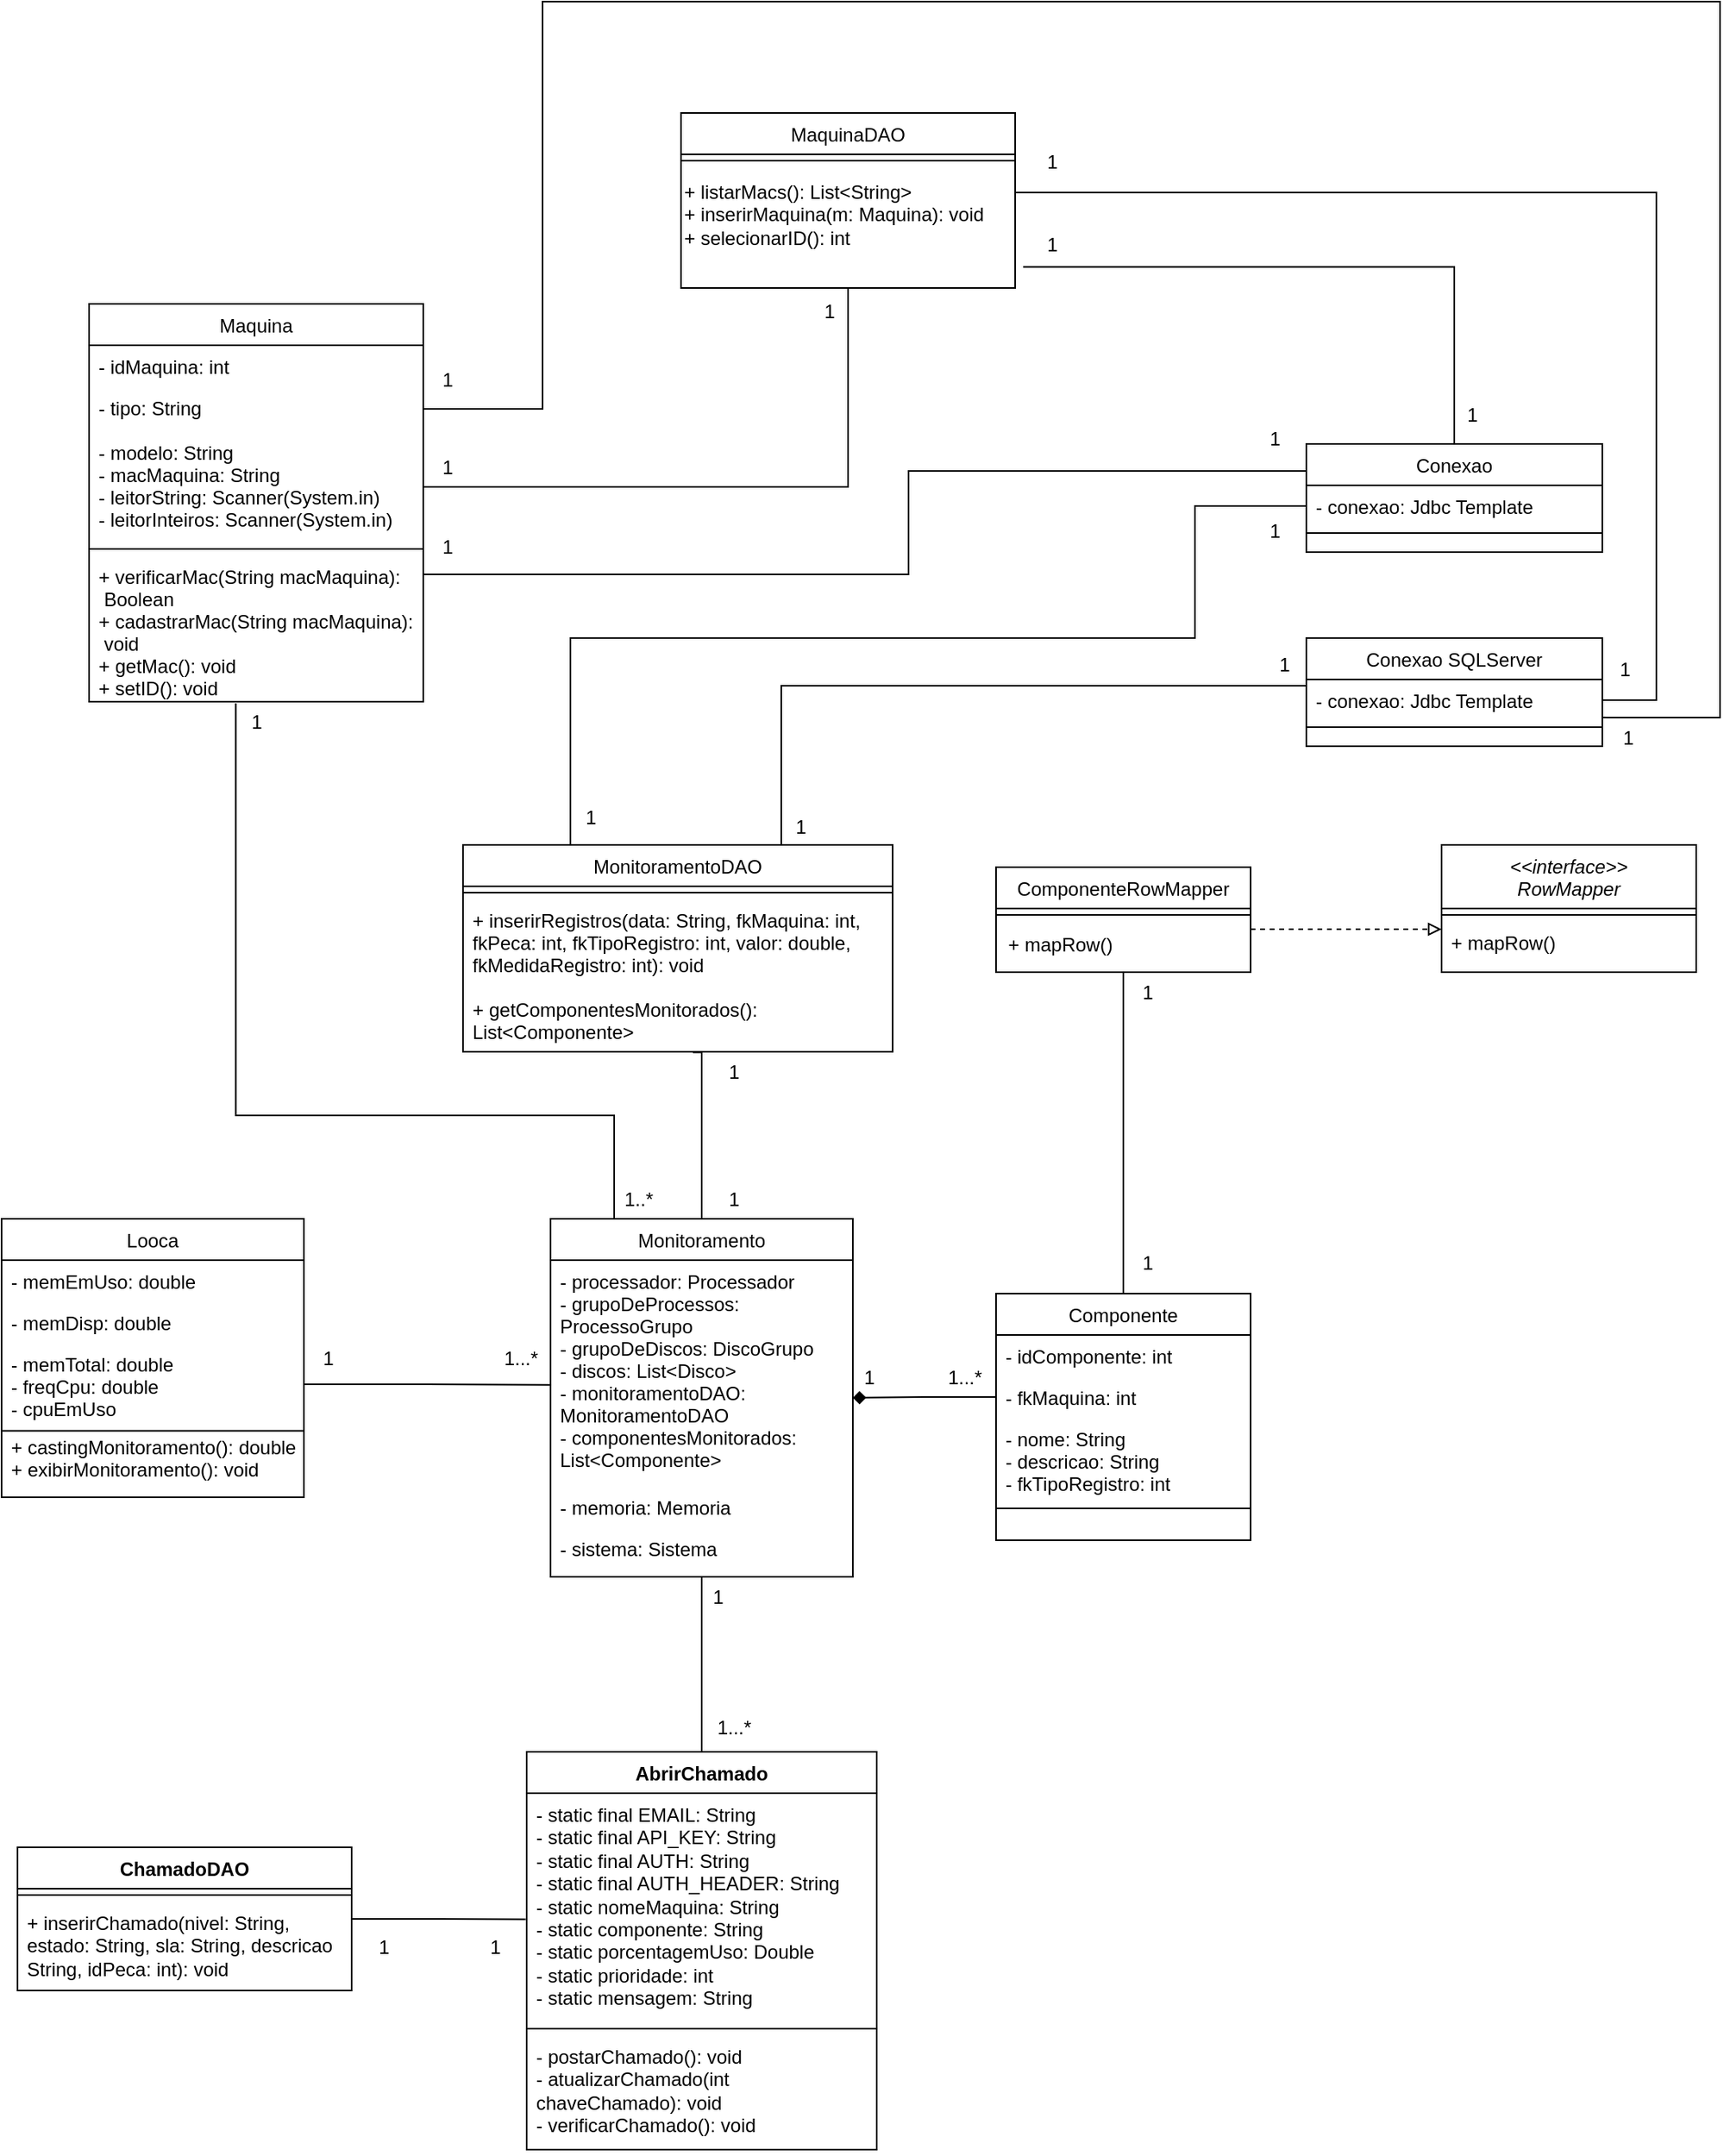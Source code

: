 <mxfile version="22.1.5" type="onedrive">
  <diagram id="wD6rWgjRlDJbyc7AU5Of" name="Página-3">
    <mxGraphModel dx="1673" dy="1029" grid="1" gridSize="10" guides="1" tooltips="1" connect="1" arrows="1" fold="1" page="1" pageScale="1" pageWidth="827" pageHeight="1169" math="0" shadow="0">
      <root>
        <mxCell id="0" />
        <mxCell id="1" parent="0" />
        <mxCell id="8PC9sxBVCJ5qLABaX0Zh-1" value="Conexao" style="swimlane;fontStyle=0;align=center;verticalAlign=top;childLayout=stackLayout;horizontal=1;startSize=26;horizontalStack=0;resizeParent=1;resizeLast=0;collapsible=1;marginBottom=0;rounded=0;shadow=0;strokeWidth=1;" vertex="1" parent="1">
          <mxGeometry x="1200" y="408" width="186" height="68" as="geometry">
            <mxRectangle x="230" y="140" width="160" height="26" as="alternateBounds" />
          </mxGeometry>
        </mxCell>
        <mxCell id="8PC9sxBVCJ5qLABaX0Zh-2" value="- conexao: Jdbc Template" style="text;align=left;verticalAlign=top;spacingLeft=4;spacingRight=4;overflow=hidden;rotatable=0;points=[[0,0.5],[1,0.5]];portConstraint=eastwest;" vertex="1" parent="8PC9sxBVCJ5qLABaX0Zh-1">
          <mxGeometry y="26" width="186" height="26" as="geometry" />
        </mxCell>
        <mxCell id="8PC9sxBVCJ5qLABaX0Zh-3" value="" style="line;html=1;strokeWidth=1;align=left;verticalAlign=middle;spacingTop=-1;spacingLeft=3;spacingRight=3;rotatable=0;labelPosition=right;points=[];portConstraint=eastwest;" vertex="1" parent="8PC9sxBVCJ5qLABaX0Zh-1">
          <mxGeometry y="52" width="186" height="8" as="geometry" />
        </mxCell>
        <mxCell id="8PC9sxBVCJ5qLABaX0Zh-4" value="MaquinaDAO" style="swimlane;fontStyle=0;align=center;verticalAlign=top;childLayout=stackLayout;horizontal=1;startSize=26;horizontalStack=0;resizeParent=1;resizeLast=0;collapsible=1;marginBottom=0;rounded=0;shadow=0;strokeWidth=1;" vertex="1" parent="1">
          <mxGeometry x="807" y="200" width="210" height="110" as="geometry">
            <mxRectangle x="230" y="140" width="160" height="26" as="alternateBounds" />
          </mxGeometry>
        </mxCell>
        <mxCell id="8PC9sxBVCJ5qLABaX0Zh-5" value="" style="line;html=1;strokeWidth=1;align=left;verticalAlign=middle;spacingTop=-1;spacingLeft=3;spacingRight=3;rotatable=0;labelPosition=right;points=[];portConstraint=eastwest;" vertex="1" parent="8PC9sxBVCJ5qLABaX0Zh-4">
          <mxGeometry y="26" width="210" height="8" as="geometry" />
        </mxCell>
        <mxCell id="8PC9sxBVCJ5qLABaX0Zh-6" value="+ listarMacs(): List&amp;lt;String&amp;gt;&lt;br&gt;+ inserirMaquina(m: Maquina): void&lt;br&gt;+ selecionarID(): int" style="text;html=1;align=left;verticalAlign=middle;resizable=0;points=[];autosize=1;strokeColor=none;fillColor=none;" vertex="1" parent="8PC9sxBVCJ5qLABaX0Zh-4">
          <mxGeometry y="34" width="210" height="60" as="geometry" />
        </mxCell>
        <mxCell id="8PC9sxBVCJ5qLABaX0Zh-74" style="edgeStyle=orthogonalEdgeStyle;rounded=0;orthogonalLoop=1;jettySize=auto;html=1;exitX=0.25;exitY=0;exitDx=0;exitDy=0;entryX=0;entryY=0.5;entryDx=0;entryDy=0;endArrow=none;endFill=0;" edge="1" parent="1" source="8PC9sxBVCJ5qLABaX0Zh-7" target="8PC9sxBVCJ5qLABaX0Zh-2">
          <mxGeometry relative="1" as="geometry">
            <Array as="points">
              <mxPoint x="738" y="530" />
              <mxPoint x="1130" y="530" />
              <mxPoint x="1130" y="447" />
            </Array>
          </mxGeometry>
        </mxCell>
        <mxCell id="8PC9sxBVCJ5qLABaX0Zh-7" value="MonitoramentoDAO" style="swimlane;fontStyle=0;align=center;verticalAlign=top;childLayout=stackLayout;horizontal=1;startSize=26;horizontalStack=0;resizeParent=1;resizeLast=0;collapsible=1;marginBottom=0;rounded=0;shadow=0;strokeWidth=1;" vertex="1" parent="1">
          <mxGeometry x="670" y="660" width="270" height="130" as="geometry">
            <mxRectangle x="230" y="140" width="160" height="26" as="alternateBounds" />
          </mxGeometry>
        </mxCell>
        <mxCell id="8PC9sxBVCJ5qLABaX0Zh-8" value="" style="line;html=1;strokeWidth=1;align=left;verticalAlign=middle;spacingTop=-1;spacingLeft=3;spacingRight=3;rotatable=0;labelPosition=right;points=[];portConstraint=eastwest;" vertex="1" parent="8PC9sxBVCJ5qLABaX0Zh-7">
          <mxGeometry y="26" width="270" height="8" as="geometry" />
        </mxCell>
        <mxCell id="8PC9sxBVCJ5qLABaX0Zh-9" value="+ inserirRegistros(data: String, fkMaquina: int, &#xa;fkPeca: int, fkTipoRegistro: int, valor: double,&#xa;fkMedidaRegistro: int): void&#xa;&#xa;+ getComponentesMonitorados(): &#xa;List&lt;Componente&gt;" style="text;align=left;verticalAlign=top;spacingLeft=4;spacingRight=4;overflow=hidden;rotatable=0;points=[[0,0.5],[1,0.5]];portConstraint=eastwest;" vertex="1" parent="8PC9sxBVCJ5qLABaX0Zh-7">
          <mxGeometry y="34" width="270" height="96" as="geometry" />
        </mxCell>
        <mxCell id="8PC9sxBVCJ5qLABaX0Zh-10" value="" style="resizable=0;align=left;verticalAlign=bottom;labelBackgroundColor=none;fontSize=12;" connectable="0" vertex="1" parent="1">
          <mxGeometry x="885" y="704.667" as="geometry" />
        </mxCell>
        <mxCell id="8PC9sxBVCJ5qLABaX0Zh-11" style="edgeStyle=orthogonalEdgeStyle;rounded=0;orthogonalLoop=1;jettySize=auto;html=1;entryX=0;entryY=0.25;entryDx=0;entryDy=0;endArrow=none;endFill=0;exitX=1;exitY=0.5;exitDx=0;exitDy=0;" edge="1" parent="1" source="8PC9sxBVCJ5qLABaX0Zh-18" target="8PC9sxBVCJ5qLABaX0Zh-1">
          <mxGeometry relative="1" as="geometry">
            <Array as="points">
              <mxPoint x="645" y="490" />
              <mxPoint x="950" y="490" />
              <mxPoint x="950" y="425" />
            </Array>
            <mxPoint x="715" y="500" as="sourcePoint" />
            <mxPoint x="1119" y="557.0" as="targetPoint" />
          </mxGeometry>
        </mxCell>
        <mxCell id="8PC9sxBVCJ5qLABaX0Zh-12" style="edgeStyle=orthogonalEdgeStyle;rounded=0;orthogonalLoop=1;jettySize=auto;html=1;endArrow=none;endFill=0;exitX=0;exitY=0.5;exitDx=0;exitDy=0;entryX=0.75;entryY=0;entryDx=0;entryDy=0;" edge="1" parent="1" target="8PC9sxBVCJ5qLABaX0Zh-7" source="8PC9sxBVCJ5qLABaX0Zh-72">
          <mxGeometry relative="1" as="geometry">
            <mxPoint x="1119" y="557" as="sourcePoint" />
            <Array as="points">
              <mxPoint x="1200" y="560" />
              <mxPoint x="870" y="560" />
              <mxPoint x="870" y="660" />
            </Array>
          </mxGeometry>
        </mxCell>
        <mxCell id="8PC9sxBVCJ5qLABaX0Zh-13" value="Maquina" style="swimlane;fontStyle=0;align=center;verticalAlign=top;childLayout=stackLayout;horizontal=1;startSize=26;horizontalStack=0;resizeParent=1;resizeLast=0;collapsible=1;marginBottom=0;rounded=0;shadow=0;strokeWidth=1;" vertex="1" parent="1">
          <mxGeometry x="435" y="320" width="210" height="250" as="geometry">
            <mxRectangle x="230" y="140" width="160" height="26" as="alternateBounds" />
          </mxGeometry>
        </mxCell>
        <mxCell id="8PC9sxBVCJ5qLABaX0Zh-14" value="- idMaquina: int" style="text;align=left;verticalAlign=top;spacingLeft=4;spacingRight=4;overflow=hidden;rotatable=0;points=[[0,0.5],[1,0.5]];portConstraint=eastwest;" vertex="1" parent="8PC9sxBVCJ5qLABaX0Zh-13">
          <mxGeometry y="26" width="210" height="26" as="geometry" />
        </mxCell>
        <mxCell id="8PC9sxBVCJ5qLABaX0Zh-15" value="- tipo: String" style="text;align=left;verticalAlign=top;spacingLeft=4;spacingRight=4;overflow=hidden;rotatable=0;points=[[0,0.5],[1,0.5]];portConstraint=eastwest;rounded=0;shadow=0;html=0;" vertex="1" parent="8PC9sxBVCJ5qLABaX0Zh-13">
          <mxGeometry y="52" width="210" height="28" as="geometry" />
        </mxCell>
        <mxCell id="8PC9sxBVCJ5qLABaX0Zh-16" value="- modelo: String&#xa;- macMaquina: String&#xa;- leitorString: Scanner(System.in)&#xa;- leitorInteiros: Scanner(System.in)&#xa;" style="text;align=left;verticalAlign=top;spacingLeft=4;spacingRight=4;overflow=hidden;rotatable=0;points=[[0,0.5],[1,0.5]];portConstraint=eastwest;rounded=0;shadow=0;html=0;" vertex="1" parent="8PC9sxBVCJ5qLABaX0Zh-13">
          <mxGeometry y="80" width="210" height="70" as="geometry" />
        </mxCell>
        <mxCell id="8PC9sxBVCJ5qLABaX0Zh-17" value="" style="line;html=1;strokeWidth=1;align=left;verticalAlign=middle;spacingTop=-1;spacingLeft=3;spacingRight=3;rotatable=0;labelPosition=right;points=[];portConstraint=eastwest;" vertex="1" parent="8PC9sxBVCJ5qLABaX0Zh-13">
          <mxGeometry y="150" width="210" height="8" as="geometry" />
        </mxCell>
        <mxCell id="8PC9sxBVCJ5qLABaX0Zh-18" value="+ verificarMac(String macMaquina):&#xa; Boolean&#xa;+ cadastrarMac(String macMaquina):&#xa; void&#xa;+ getMac(): void&#xa;+ setID(): void" style="text;align=left;verticalAlign=top;spacingLeft=4;spacingRight=4;overflow=hidden;rotatable=0;points=[[0,0.5],[1,0.5]];portConstraint=eastwest;" vertex="1" parent="8PC9sxBVCJ5qLABaX0Zh-13">
          <mxGeometry y="158" width="210" height="92" as="geometry" />
        </mxCell>
        <mxCell id="8PC9sxBVCJ5qLABaX0Zh-19" value="Monitoramento" style="swimlane;fontStyle=0;align=center;verticalAlign=top;childLayout=stackLayout;horizontal=1;startSize=26;horizontalStack=0;resizeParent=1;resizeLast=0;collapsible=1;marginBottom=0;rounded=0;shadow=0;strokeWidth=1;" vertex="1" parent="1">
          <mxGeometry x="725" y="895" width="190" height="225" as="geometry">
            <mxRectangle x="230" y="140" width="160" height="26" as="alternateBounds" />
          </mxGeometry>
        </mxCell>
        <mxCell id="8PC9sxBVCJ5qLABaX0Zh-40" value="- processador: Processador&#xa;- grupoDeProcessos: &#xa;ProcessoGrupo&#xa;- grupoDeDiscos: DiscoGrupo&#xa;- discos: List&lt;Disco&gt;&#xa;- monitoramentoDAO: &#xa;MonitoramentoDAO&#xa;- componentesMonitorados: &#xa;List&lt;Componente&gt;" style="text;align=left;verticalAlign=top;spacingLeft=4;spacingRight=4;overflow=hidden;rotatable=0;points=[[0,0.5],[1,0.5]];portConstraint=eastwest;rounded=0;shadow=0;html=0;" vertex="1" parent="8PC9sxBVCJ5qLABaX0Zh-19">
          <mxGeometry y="26" width="190" height="142" as="geometry" />
        </mxCell>
        <mxCell id="8PC9sxBVCJ5qLABaX0Zh-39" value="- memoria: Memoria" style="text;align=left;verticalAlign=top;spacingLeft=4;spacingRight=4;overflow=hidden;rotatable=0;points=[[0,0.5],[1,0.5]];portConstraint=eastwest;rounded=0;shadow=0;html=0;" vertex="1" parent="8PC9sxBVCJ5qLABaX0Zh-19">
          <mxGeometry y="168" width="190" height="26" as="geometry" />
        </mxCell>
        <mxCell id="8PC9sxBVCJ5qLABaX0Zh-38" value="- sistema: Sistema" style="text;align=left;verticalAlign=top;spacingLeft=4;spacingRight=4;overflow=hidden;rotatable=0;points=[[0,0.5],[1,0.5]];portConstraint=eastwest;" vertex="1" parent="8PC9sxBVCJ5qLABaX0Zh-19">
          <mxGeometry y="194" width="190" height="26" as="geometry" />
        </mxCell>
        <mxCell id="8PC9sxBVCJ5qLABaX0Zh-25" value="ComponenteRowMapper" style="swimlane;fontStyle=0;align=center;verticalAlign=top;childLayout=stackLayout;horizontal=1;startSize=26;horizontalStack=0;resizeParent=1;resizeLast=0;collapsible=1;marginBottom=0;rounded=0;shadow=0;strokeWidth=1;" vertex="1" parent="1">
          <mxGeometry x="1005" y="674" width="160" height="66" as="geometry">
            <mxRectangle x="230" y="140" width="160" height="26" as="alternateBounds" />
          </mxGeometry>
        </mxCell>
        <mxCell id="8PC9sxBVCJ5qLABaX0Zh-26" value="" style="line;html=1;strokeWidth=1;align=left;verticalAlign=middle;spacingTop=-1;spacingLeft=3;spacingRight=3;rotatable=0;labelPosition=right;points=[];portConstraint=eastwest;" vertex="1" parent="8PC9sxBVCJ5qLABaX0Zh-25">
          <mxGeometry y="26" width="160" height="8" as="geometry" />
        </mxCell>
        <mxCell id="8PC9sxBVCJ5qLABaX0Zh-27" value="&lt;&lt;interface&gt;&gt;&#xa;RowMapper" style="swimlane;fontStyle=2;align=center;verticalAlign=top;childLayout=stackLayout;horizontal=1;startSize=40;horizontalStack=0;resizeParent=1;resizeLast=0;collapsible=1;marginBottom=0;rounded=0;shadow=0;strokeWidth=1;" vertex="1" parent="1">
          <mxGeometry x="1285" y="660" width="160" height="80" as="geometry">
            <mxRectangle x="230" y="140" width="160" height="26" as="alternateBounds" />
          </mxGeometry>
        </mxCell>
        <mxCell id="8PC9sxBVCJ5qLABaX0Zh-28" value="" style="line;html=1;strokeWidth=1;align=left;verticalAlign=middle;spacingTop=-1;spacingLeft=3;spacingRight=3;rotatable=0;labelPosition=right;points=[];portConstraint=eastwest;" vertex="1" parent="8PC9sxBVCJ5qLABaX0Zh-27">
          <mxGeometry y="40" width="160" height="8" as="geometry" />
        </mxCell>
        <mxCell id="8PC9sxBVCJ5qLABaX0Zh-29" value="+ mapRow()" style="text;align=left;verticalAlign=top;spacingLeft=4;spacingRight=4;overflow=hidden;rotatable=0;points=[[0,0.5],[1,0.5]];portConstraint=eastwest;" vertex="1" parent="8PC9sxBVCJ5qLABaX0Zh-27">
          <mxGeometry y="48" width="160" height="26" as="geometry" />
        </mxCell>
        <mxCell id="8PC9sxBVCJ5qLABaX0Zh-30" style="edgeStyle=orthogonalEdgeStyle;rounded=0;orthogonalLoop=1;jettySize=auto;html=1;entryX=0;entryY=0.5;entryDx=0;entryDy=0;endArrow=block;endFill=0;dashed=1;" edge="1" parent="1">
          <mxGeometry relative="1" as="geometry">
            <mxPoint x="1165" y="713" as="sourcePoint" />
            <mxPoint x="1285" y="713" as="targetPoint" />
          </mxGeometry>
        </mxCell>
        <mxCell id="8PC9sxBVCJ5qLABaX0Zh-31" value="Componente" style="swimlane;fontStyle=0;align=center;verticalAlign=top;childLayout=stackLayout;horizontal=1;startSize=26;horizontalStack=0;resizeParent=1;resizeLast=0;collapsible=1;marginBottom=0;rounded=0;shadow=0;strokeWidth=1;" vertex="1" parent="1">
          <mxGeometry x="1005" y="942" width="160" height="155" as="geometry">
            <mxRectangle x="230" y="140" width="160" height="26" as="alternateBounds" />
          </mxGeometry>
        </mxCell>
        <mxCell id="8PC9sxBVCJ5qLABaX0Zh-32" value="- idComponente: int" style="text;align=left;verticalAlign=top;spacingLeft=4;spacingRight=4;overflow=hidden;rotatable=0;points=[[0,0.5],[1,0.5]];portConstraint=eastwest;" vertex="1" parent="8PC9sxBVCJ5qLABaX0Zh-31">
          <mxGeometry y="26" width="160" height="26" as="geometry" />
        </mxCell>
        <mxCell id="8PC9sxBVCJ5qLABaX0Zh-33" value="- fkMaquina: int" style="text;align=left;verticalAlign=top;spacingLeft=4;spacingRight=4;overflow=hidden;rotatable=0;points=[[0,0.5],[1,0.5]];portConstraint=eastwest;rounded=0;shadow=0;html=0;" vertex="1" parent="8PC9sxBVCJ5qLABaX0Zh-31">
          <mxGeometry y="52" width="160" height="26" as="geometry" />
        </mxCell>
        <mxCell id="8PC9sxBVCJ5qLABaX0Zh-34" value="- nome: String&#xa;- descricao: String&#xa;- fkTipoRegistro: int" style="text;align=left;verticalAlign=top;spacingLeft=4;spacingRight=4;overflow=hidden;rotatable=0;points=[[0,0.5],[1,0.5]];portConstraint=eastwest;rounded=0;shadow=0;html=0;" vertex="1" parent="8PC9sxBVCJ5qLABaX0Zh-31">
          <mxGeometry y="78" width="160" height="52" as="geometry" />
        </mxCell>
        <mxCell id="8PC9sxBVCJ5qLABaX0Zh-35" value="" style="line;html=1;strokeWidth=1;align=left;verticalAlign=middle;spacingTop=-1;spacingLeft=3;spacingRight=3;rotatable=0;labelPosition=right;points=[];portConstraint=eastwest;" vertex="1" parent="8PC9sxBVCJ5qLABaX0Zh-31">
          <mxGeometry y="130" width="160" height="10" as="geometry" />
        </mxCell>
        <mxCell id="8PC9sxBVCJ5qLABaX0Zh-36" style="edgeStyle=orthogonalEdgeStyle;rounded=0;orthogonalLoop=1;jettySize=auto;html=1;entryX=1;entryY=0.5;entryDx=0;entryDy=0;endArrow=diamond;endFill=1;" edge="1" parent="1" source="8PC9sxBVCJ5qLABaX0Zh-33" target="8PC9sxBVCJ5qLABaX0Zh-19">
          <mxGeometry relative="1" as="geometry" />
        </mxCell>
        <mxCell id="8PC9sxBVCJ5qLABaX0Zh-37" value="Looca" style="swimlane;fontStyle=0;align=center;verticalAlign=top;childLayout=stackLayout;horizontal=1;startSize=26;horizontalStack=0;resizeParent=1;resizeLast=0;collapsible=1;marginBottom=0;rounded=0;shadow=0;strokeWidth=1;" vertex="1" parent="1">
          <mxGeometry x="380" y="895" width="190" height="175" as="geometry">
            <mxRectangle x="230" y="140" width="160" height="26" as="alternateBounds" />
          </mxGeometry>
        </mxCell>
        <mxCell id="8PC9sxBVCJ5qLABaX0Zh-20" value="- memEmUso: double" style="text;align=left;verticalAlign=top;spacingLeft=4;spacingRight=4;overflow=hidden;rotatable=0;points=[[0,0.5],[1,0.5]];portConstraint=eastwest;" vertex="1" parent="8PC9sxBVCJ5qLABaX0Zh-37">
          <mxGeometry y="26" width="190" height="26" as="geometry" />
        </mxCell>
        <mxCell id="8PC9sxBVCJ5qLABaX0Zh-21" value="- memDisp: double" style="text;align=left;verticalAlign=top;spacingLeft=4;spacingRight=4;overflow=hidden;rotatable=0;points=[[0,0.5],[1,0.5]];portConstraint=eastwest;rounded=0;shadow=0;html=0;" vertex="1" parent="8PC9sxBVCJ5qLABaX0Zh-37">
          <mxGeometry y="52" width="190" height="26" as="geometry" />
        </mxCell>
        <mxCell id="8PC9sxBVCJ5qLABaX0Zh-22" value="- memTotal: double&#xa;- freqCpu: double&#xa;- cpuEmUso" style="text;align=left;verticalAlign=top;spacingLeft=4;spacingRight=4;overflow=hidden;rotatable=0;points=[[0,0.5],[1,0.5]];portConstraint=eastwest;rounded=0;shadow=0;html=0;" vertex="1" parent="8PC9sxBVCJ5qLABaX0Zh-37">
          <mxGeometry y="78" width="190" height="52" as="geometry" />
        </mxCell>
        <mxCell id="8PC9sxBVCJ5qLABaX0Zh-24" value="+ castingMonitoramento(): double&#xa;+ exibirMonitoramento(): void" style="text;align=left;verticalAlign=top;spacingLeft=4;spacingRight=4;overflow=hidden;rotatable=0;points=[[0,0.5],[1,0.5]];portConstraint=eastwest;" vertex="1" parent="8PC9sxBVCJ5qLABaX0Zh-37">
          <mxGeometry y="130" width="190" height="42" as="geometry" />
        </mxCell>
        <mxCell id="8PC9sxBVCJ5qLABaX0Zh-43" value="1" style="text;html=1;align=center;verticalAlign=middle;resizable=0;points=[];autosize=1;strokeColor=none;fillColor=none;" vertex="1" parent="1">
          <mxGeometry x="570" y="967.5" width="30" height="30" as="geometry" />
        </mxCell>
        <mxCell id="8PC9sxBVCJ5qLABaX0Zh-44" value="1...*" style="text;html=1;align=center;verticalAlign=middle;resizable=0;points=[];autosize=1;strokeColor=none;fillColor=none;" vertex="1" parent="1">
          <mxGeometry x="686" y="967.5" width="40" height="30" as="geometry" />
        </mxCell>
        <mxCell id="8PC9sxBVCJ5qLABaX0Zh-45" value="1...*" style="text;html=1;align=center;verticalAlign=middle;resizable=0;points=[];autosize=1;strokeColor=none;fillColor=none;" vertex="1" parent="1">
          <mxGeometry x="965" y="980" width="40" height="30" as="geometry" />
        </mxCell>
        <mxCell id="8PC9sxBVCJ5qLABaX0Zh-46" value="1" style="text;html=1;align=center;verticalAlign=middle;resizable=0;points=[];autosize=1;strokeColor=none;fillColor=none;" vertex="1" parent="1">
          <mxGeometry x="910" y="980" width="30" height="30" as="geometry" />
        </mxCell>
        <mxCell id="8PC9sxBVCJ5qLABaX0Zh-47" style="edgeStyle=orthogonalEdgeStyle;rounded=0;orthogonalLoop=1;jettySize=auto;html=1;endArrow=none;endFill=0;entryX=0.5;entryY=1;entryDx=0;entryDy=0;" edge="1" parent="1" source="8PC9sxBVCJ5qLABaX0Zh-16" target="8PC9sxBVCJ5qLABaX0Zh-4">
          <mxGeometry relative="1" as="geometry">
            <mxPoint x="912" y="320" as="targetPoint" />
          </mxGeometry>
        </mxCell>
        <mxCell id="8PC9sxBVCJ5qLABaX0Zh-48" style="edgeStyle=orthogonalEdgeStyle;rounded=0;orthogonalLoop=1;jettySize=auto;html=1;exitX=0.25;exitY=0;exitDx=0;exitDy=0;entryX=0.439;entryY=1.011;entryDx=0;entryDy=0;entryPerimeter=0;endArrow=none;endFill=0;" edge="1" parent="1" source="8PC9sxBVCJ5qLABaX0Zh-19" target="8PC9sxBVCJ5qLABaX0Zh-18">
          <mxGeometry relative="1" as="geometry">
            <Array as="points">
              <mxPoint x="765" y="830" />
              <mxPoint x="527" y="830" />
            </Array>
          </mxGeometry>
        </mxCell>
        <mxCell id="8PC9sxBVCJ5qLABaX0Zh-49" style="edgeStyle=orthogonalEdgeStyle;rounded=0;orthogonalLoop=1;jettySize=auto;html=1;endArrow=none;endFill=0;exitX=1.024;exitY=1.045;exitDx=0;exitDy=0;exitPerimeter=0;" edge="1" parent="1" source="8PC9sxBVCJ5qLABaX0Zh-6" target="8PC9sxBVCJ5qLABaX0Zh-1">
          <mxGeometry relative="1" as="geometry" />
        </mxCell>
        <mxCell id="8PC9sxBVCJ5qLABaX0Zh-50" style="edgeStyle=orthogonalEdgeStyle;rounded=0;orthogonalLoop=1;jettySize=auto;html=1;exitX=0.5;exitY=0;exitDx=0;exitDy=0;endArrow=none;endFill=0;entryX=0.5;entryY=1;entryDx=0;entryDy=0;" edge="1" parent="1" source="8PC9sxBVCJ5qLABaX0Zh-31" target="8PC9sxBVCJ5qLABaX0Zh-25">
          <mxGeometry relative="1" as="geometry">
            <mxPoint x="1085" y="814" as="targetPoint" />
            <Array as="points" />
          </mxGeometry>
        </mxCell>
        <mxCell id="8PC9sxBVCJ5qLABaX0Zh-51" style="edgeStyle=orthogonalEdgeStyle;rounded=0;orthogonalLoop=1;jettySize=auto;html=1;exitX=0.5;exitY=0;exitDx=0;exitDy=0;entryX=0.535;entryY=1.004;entryDx=0;entryDy=0;entryPerimeter=0;endArrow=none;endFill=0;" edge="1" parent="1" source="8PC9sxBVCJ5qLABaX0Zh-19" target="8PC9sxBVCJ5qLABaX0Zh-9">
          <mxGeometry relative="1" as="geometry">
            <Array as="points">
              <mxPoint x="820" y="790" />
            </Array>
          </mxGeometry>
        </mxCell>
        <mxCell id="8PC9sxBVCJ5qLABaX0Zh-52" value="+ mapRow()" style="text;html=1;align=center;verticalAlign=middle;resizable=0;points=[];autosize=1;strokeColor=none;fillColor=none;" vertex="1" parent="1">
          <mxGeometry x="1000" y="708" width="90" height="30" as="geometry" />
        </mxCell>
        <mxCell id="8PC9sxBVCJ5qLABaX0Zh-62" value="" style="endArrow=none;html=1;rounded=0;exitX=0;exitY=0.75;exitDx=0;exitDy=0;entryX=1;entryY=0.75;entryDx=0;entryDy=0;" edge="1" parent="1">
          <mxGeometry width="50" height="50" relative="1" as="geometry">
            <mxPoint x="380" y="1028.25" as="sourcePoint" />
            <mxPoint x="570" y="1028.25" as="targetPoint" />
          </mxGeometry>
        </mxCell>
        <mxCell id="8PC9sxBVCJ5qLABaX0Zh-63" style="edgeStyle=orthogonalEdgeStyle;rounded=0;orthogonalLoop=1;jettySize=auto;html=1;entryX=0.002;entryY=0.552;entryDx=0;entryDy=0;entryPerimeter=0;endArrow=none;endFill=0;" edge="1" parent="1" source="8PC9sxBVCJ5qLABaX0Zh-22" target="8PC9sxBVCJ5qLABaX0Zh-40">
          <mxGeometry relative="1" as="geometry" />
        </mxCell>
        <mxCell id="8PC9sxBVCJ5qLABaX0Zh-64" value="1..*" style="text;html=1;align=center;verticalAlign=middle;resizable=0;points=[];autosize=1;strokeColor=none;fillColor=none;" vertex="1" parent="1">
          <mxGeometry x="760" y="868" width="40" height="30" as="geometry" />
        </mxCell>
        <mxCell id="8PC9sxBVCJ5qLABaX0Zh-65" value="1" style="text;html=1;align=center;verticalAlign=middle;resizable=0;points=[];autosize=1;strokeColor=none;fillColor=none;" vertex="1" parent="1">
          <mxGeometry x="525" y="568" width="30" height="30" as="geometry" />
        </mxCell>
        <mxCell id="8PC9sxBVCJ5qLABaX0Zh-66" value="1" style="text;html=1;align=center;verticalAlign=middle;resizable=0;points=[];autosize=1;strokeColor=none;fillColor=none;" vertex="1" parent="1">
          <mxGeometry x="885" y="310" width="30" height="30" as="geometry" />
        </mxCell>
        <mxCell id="8PC9sxBVCJ5qLABaX0Zh-67" value="1" style="text;html=1;align=center;verticalAlign=middle;resizable=0;points=[];autosize=1;strokeColor=none;fillColor=none;" vertex="1" parent="1">
          <mxGeometry x="645" y="408" width="30" height="30" as="geometry" />
        </mxCell>
        <mxCell id="8PC9sxBVCJ5qLABaX0Zh-71" value="Conexao SQLServer" style="swimlane;fontStyle=0;align=center;verticalAlign=top;childLayout=stackLayout;horizontal=1;startSize=26;horizontalStack=0;resizeParent=1;resizeLast=0;collapsible=1;marginBottom=0;rounded=0;shadow=0;strokeWidth=1;" vertex="1" parent="1">
          <mxGeometry x="1200" y="530" width="186" height="68" as="geometry">
            <mxRectangle x="230" y="140" width="160" height="26" as="alternateBounds" />
          </mxGeometry>
        </mxCell>
        <mxCell id="8PC9sxBVCJ5qLABaX0Zh-72" value="- conexao: Jdbc Template" style="text;align=left;verticalAlign=top;spacingLeft=4;spacingRight=4;overflow=hidden;rotatable=0;points=[[0,0.5],[1,0.5]];portConstraint=eastwest;" vertex="1" parent="8PC9sxBVCJ5qLABaX0Zh-71">
          <mxGeometry y="26" width="186" height="26" as="geometry" />
        </mxCell>
        <mxCell id="8PC9sxBVCJ5qLABaX0Zh-73" value="" style="line;html=1;strokeWidth=1;align=left;verticalAlign=middle;spacingTop=-1;spacingLeft=3;spacingRight=3;rotatable=0;labelPosition=right;points=[];portConstraint=eastwest;" vertex="1" parent="8PC9sxBVCJ5qLABaX0Zh-71">
          <mxGeometry y="52" width="186" height="8" as="geometry" />
        </mxCell>
        <mxCell id="8PC9sxBVCJ5qLABaX0Zh-75" style="edgeStyle=orthogonalEdgeStyle;rounded=0;orthogonalLoop=1;jettySize=auto;html=1;entryX=1;entryY=0.5;entryDx=0;entryDy=0;endArrow=none;endFill=0;" edge="1" parent="1" source="8PC9sxBVCJ5qLABaX0Zh-6" target="8PC9sxBVCJ5qLABaX0Zh-72">
          <mxGeometry relative="1" as="geometry">
            <Array as="points">
              <mxPoint x="1420" y="250" />
              <mxPoint x="1420" y="569" />
            </Array>
          </mxGeometry>
        </mxCell>
        <mxCell id="8PC9sxBVCJ5qLABaX0Zh-82" style="edgeStyle=orthogonalEdgeStyle;rounded=0;orthogonalLoop=1;jettySize=auto;html=1;entryX=0.5;entryY=1;entryDx=0;entryDy=0;endArrow=none;endFill=0;" edge="1" parent="1" source="8PC9sxBVCJ5qLABaX0Zh-77" target="8PC9sxBVCJ5qLABaX0Zh-19">
          <mxGeometry relative="1" as="geometry" />
        </mxCell>
        <mxCell id="8PC9sxBVCJ5qLABaX0Zh-77" value="AbrirChamado" style="swimlane;fontStyle=1;align=center;verticalAlign=top;childLayout=stackLayout;horizontal=1;startSize=26;horizontalStack=0;resizeParent=1;resizeParentMax=0;resizeLast=0;collapsible=1;marginBottom=0;whiteSpace=wrap;html=1;" vertex="1" parent="1">
          <mxGeometry x="710" y="1230" width="220" height="250" as="geometry" />
        </mxCell>
        <mxCell id="8PC9sxBVCJ5qLABaX0Zh-78" value="- static final EMAIL: String&amp;nbsp;&lt;br&gt;- static final API_KEY: String&lt;br&gt;- static final AUTH: String&lt;br&gt;- static final AUTH_HEADER: String &lt;br&gt;- static nomeMaquina: String &lt;br&gt;- static componente: String&amp;nbsp;&lt;br&gt;- static porcentagemUso: Double&lt;br&gt;- static prioridade: int&amp;nbsp;&lt;br&gt;- static mensagem: String&amp;nbsp;&lt;br&gt;" style="text;strokeColor=none;fillColor=none;align=left;verticalAlign=top;spacingLeft=4;spacingRight=4;overflow=hidden;rotatable=0;points=[[0,0.5],[1,0.5]];portConstraint=eastwest;whiteSpace=wrap;html=1;" vertex="1" parent="8PC9sxBVCJ5qLABaX0Zh-77">
          <mxGeometry y="26" width="220" height="144" as="geometry" />
        </mxCell>
        <mxCell id="8PC9sxBVCJ5qLABaX0Zh-79" value="" style="line;strokeWidth=1;fillColor=none;align=left;verticalAlign=middle;spacingTop=-1;spacingLeft=3;spacingRight=3;rotatable=0;labelPosition=right;points=[];portConstraint=eastwest;strokeColor=inherit;" vertex="1" parent="8PC9sxBVCJ5qLABaX0Zh-77">
          <mxGeometry y="170" width="220" height="8" as="geometry" />
        </mxCell>
        <mxCell id="8PC9sxBVCJ5qLABaX0Zh-80" value="- postarChamado(): void&lt;br&gt;- atualizarChamado(int chaveChamado): void&lt;br&gt;- verificarChamado(): void&lt;br&gt;" style="text;strokeColor=none;fillColor=none;align=left;verticalAlign=top;spacingLeft=4;spacingRight=4;overflow=hidden;rotatable=0;points=[[0,0.5],[1,0.5]];portConstraint=eastwest;whiteSpace=wrap;html=1;" vertex="1" parent="8PC9sxBVCJ5qLABaX0Zh-77">
          <mxGeometry y="178" width="220" height="72" as="geometry" />
        </mxCell>
        <mxCell id="8PC9sxBVCJ5qLABaX0Zh-83" value="1...*" style="text;html=1;align=center;verticalAlign=middle;resizable=0;points=[];autosize=1;strokeColor=none;fillColor=none;" vertex="1" parent="1">
          <mxGeometry x="820" y="1200" width="40" height="30" as="geometry" />
        </mxCell>
        <mxCell id="8PC9sxBVCJ5qLABaX0Zh-84" value="1" style="text;html=1;align=center;verticalAlign=middle;resizable=0;points=[];autosize=1;strokeColor=none;fillColor=none;" vertex="1" parent="1">
          <mxGeometry x="815" y="1118" width="30" height="30" as="geometry" />
        </mxCell>
        <mxCell id="8PC9sxBVCJ5qLABaX0Zh-85" value="1" style="text;html=1;align=center;verticalAlign=middle;resizable=0;points=[];autosize=1;strokeColor=none;fillColor=none;" vertex="1" parent="1">
          <mxGeometry x="1085" y="908" width="30" height="30" as="geometry" />
        </mxCell>
        <mxCell id="8PC9sxBVCJ5qLABaX0Zh-86" value="1" style="text;html=1;align=center;verticalAlign=middle;resizable=0;points=[];autosize=1;strokeColor=none;fillColor=none;" vertex="1" parent="1">
          <mxGeometry x="1085" y="738" width="30" height="30" as="geometry" />
        </mxCell>
        <mxCell id="8PC9sxBVCJ5qLABaX0Zh-87" value="ChamadoDAO" style="swimlane;fontStyle=1;align=center;verticalAlign=top;childLayout=stackLayout;horizontal=1;startSize=26;horizontalStack=0;resizeParent=1;resizeParentMax=0;resizeLast=0;collapsible=1;marginBottom=0;whiteSpace=wrap;html=1;" vertex="1" parent="1">
          <mxGeometry x="390" y="1290" width="210" height="90" as="geometry" />
        </mxCell>
        <mxCell id="8PC9sxBVCJ5qLABaX0Zh-89" value="" style="line;strokeWidth=1;fillColor=none;align=left;verticalAlign=middle;spacingTop=-1;spacingLeft=3;spacingRight=3;rotatable=0;labelPosition=right;points=[];portConstraint=eastwest;strokeColor=inherit;" vertex="1" parent="8PC9sxBVCJ5qLABaX0Zh-87">
          <mxGeometry y="26" width="210" height="8" as="geometry" />
        </mxCell>
        <mxCell id="8PC9sxBVCJ5qLABaX0Zh-90" value="+ inserirChamado(nivel: String, estado: String, sla: String, descricao String, idPeca: int): void" style="text;strokeColor=none;fillColor=none;align=left;verticalAlign=top;spacingLeft=4;spacingRight=4;overflow=hidden;rotatable=0;points=[[0,0.5],[1,0.5]];portConstraint=eastwest;whiteSpace=wrap;html=1;" vertex="1" parent="8PC9sxBVCJ5qLABaX0Zh-87">
          <mxGeometry y="34" width="210" height="56" as="geometry" />
        </mxCell>
        <mxCell id="8PC9sxBVCJ5qLABaX0Zh-91" style="edgeStyle=orthogonalEdgeStyle;rounded=0;orthogonalLoop=1;jettySize=auto;html=1;entryX=-0.003;entryY=0.55;entryDx=0;entryDy=0;entryPerimeter=0;endArrow=none;endFill=0;" edge="1" parent="1" source="8PC9sxBVCJ5qLABaX0Zh-87" target="8PC9sxBVCJ5qLABaX0Zh-78">
          <mxGeometry relative="1" as="geometry" />
        </mxCell>
        <mxCell id="8PC9sxBVCJ5qLABaX0Zh-92" value="1" style="text;html=1;align=center;verticalAlign=middle;resizable=0;points=[];autosize=1;strokeColor=none;fillColor=none;" vertex="1" parent="1">
          <mxGeometry x="605" y="1338" width="30" height="30" as="geometry" />
        </mxCell>
        <mxCell id="8PC9sxBVCJ5qLABaX0Zh-93" value="1" style="text;html=1;align=center;verticalAlign=middle;resizable=0;points=[];autosize=1;strokeColor=none;fillColor=none;" vertex="1" parent="1">
          <mxGeometry x="675" y="1338" width="30" height="30" as="geometry" />
        </mxCell>
        <mxCell id="8PC9sxBVCJ5qLABaX0Zh-76" style="edgeStyle=orthogonalEdgeStyle;rounded=0;orthogonalLoop=1;jettySize=auto;html=1;exitX=1;exitY=0.5;exitDx=0;exitDy=0;endArrow=none;endFill=0;entryX=0.999;entryY=0.919;entryDx=0;entryDy=0;entryPerimeter=0;" edge="1" parent="1" source="8PC9sxBVCJ5qLABaX0Zh-15" target="8PC9sxBVCJ5qLABaX0Zh-72">
          <mxGeometry relative="1" as="geometry">
            <mxPoint x="1390" y="550" as="targetPoint" />
            <Array as="points">
              <mxPoint x="720" y="386" />
              <mxPoint x="720" y="130" />
              <mxPoint x="1460" y="130" />
              <mxPoint x="1460" y="580" />
              <mxPoint x="1390" y="580" />
            </Array>
          </mxGeometry>
        </mxCell>
        <mxCell id="8PC9sxBVCJ5qLABaX0Zh-94" value="1" style="text;html=1;align=center;verticalAlign=middle;resizable=0;points=[];autosize=1;strokeColor=none;fillColor=none;" vertex="1" parent="1">
          <mxGeometry x="645" y="353" width="30" height="30" as="geometry" />
        </mxCell>
        <mxCell id="8PC9sxBVCJ5qLABaX0Zh-95" value="1" style="text;html=1;align=center;verticalAlign=middle;resizable=0;points=[];autosize=1;strokeColor=none;fillColor=none;" vertex="1" parent="1">
          <mxGeometry x="1387" y="578" width="30" height="30" as="geometry" />
        </mxCell>
        <mxCell id="8PC9sxBVCJ5qLABaX0Zh-96" value="1" style="text;html=1;align=center;verticalAlign=middle;resizable=0;points=[];autosize=1;strokeColor=none;fillColor=none;" vertex="1" parent="1">
          <mxGeometry x="1385" y="535" width="30" height="30" as="geometry" />
        </mxCell>
        <mxCell id="8PC9sxBVCJ5qLABaX0Zh-98" value="1" style="text;html=1;align=center;verticalAlign=middle;resizable=0;points=[];autosize=1;strokeColor=none;fillColor=none;" vertex="1" parent="1">
          <mxGeometry x="1025" y="216" width="30" height="30" as="geometry" />
        </mxCell>
        <mxCell id="8PC9sxBVCJ5qLABaX0Zh-99" value="1" style="text;html=1;align=center;verticalAlign=middle;resizable=0;points=[];autosize=1;strokeColor=none;fillColor=none;" vertex="1" parent="1">
          <mxGeometry x="1025" y="268" width="30" height="30" as="geometry" />
        </mxCell>
        <mxCell id="8PC9sxBVCJ5qLABaX0Zh-100" value="1" style="text;html=1;align=center;verticalAlign=middle;resizable=0;points=[];autosize=1;strokeColor=none;fillColor=none;" vertex="1" parent="1">
          <mxGeometry x="1289" y="375" width="30" height="30" as="geometry" />
        </mxCell>
        <mxCell id="8PC9sxBVCJ5qLABaX0Zh-101" value="1" style="text;html=1;align=center;verticalAlign=middle;resizable=0;points=[];autosize=1;strokeColor=none;fillColor=none;" vertex="1" parent="1">
          <mxGeometry x="1165" y="390" width="30" height="30" as="geometry" />
        </mxCell>
        <mxCell id="8PC9sxBVCJ5qLABaX0Zh-102" value="1" style="text;html=1;align=center;verticalAlign=middle;resizable=0;points=[];autosize=1;strokeColor=none;fillColor=none;" vertex="1" parent="1">
          <mxGeometry x="1165" y="448" width="30" height="30" as="geometry" />
        </mxCell>
        <mxCell id="8PC9sxBVCJ5qLABaX0Zh-103" value="1" style="text;html=1;align=center;verticalAlign=middle;resizable=0;points=[];autosize=1;strokeColor=none;fillColor=none;" vertex="1" parent="1">
          <mxGeometry x="645" y="458" width="30" height="30" as="geometry" />
        </mxCell>
        <mxCell id="8PC9sxBVCJ5qLABaX0Zh-104" value="1" style="text;html=1;align=center;verticalAlign=middle;resizable=0;points=[];autosize=1;strokeColor=none;fillColor=none;" vertex="1" parent="1">
          <mxGeometry x="735" y="628" width="30" height="30" as="geometry" />
        </mxCell>
        <mxCell id="8PC9sxBVCJ5qLABaX0Zh-105" value="1" style="text;html=1;align=center;verticalAlign=middle;resizable=0;points=[];autosize=1;strokeColor=none;fillColor=none;" vertex="1" parent="1">
          <mxGeometry x="867" y="634" width="30" height="30" as="geometry" />
        </mxCell>
        <mxCell id="8PC9sxBVCJ5qLABaX0Zh-106" value="1" style="text;html=1;align=center;verticalAlign=middle;resizable=0;points=[];autosize=1;strokeColor=none;fillColor=none;" vertex="1" parent="1">
          <mxGeometry x="825" y="788" width="30" height="30" as="geometry" />
        </mxCell>
        <mxCell id="8PC9sxBVCJ5qLABaX0Zh-107" value="1" style="text;html=1;align=center;verticalAlign=middle;resizable=0;points=[];autosize=1;strokeColor=none;fillColor=none;" vertex="1" parent="1">
          <mxGeometry x="825" y="868" width="30" height="30" as="geometry" />
        </mxCell>
        <mxCell id="8PC9sxBVCJ5qLABaX0Zh-108" value="1" style="text;html=1;align=center;verticalAlign=middle;resizable=0;points=[];autosize=1;strokeColor=none;fillColor=none;" vertex="1" parent="1">
          <mxGeometry x="1171" y="532" width="30" height="30" as="geometry" />
        </mxCell>
      </root>
    </mxGraphModel>
  </diagram>
</mxfile>
